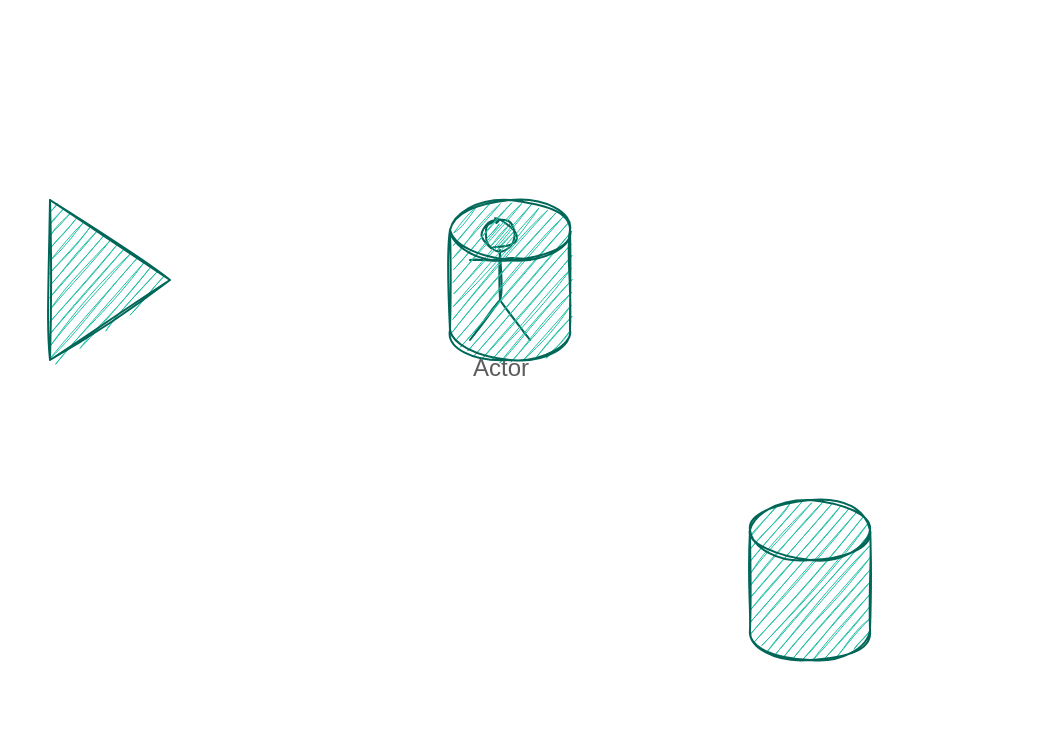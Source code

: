 <mxfile version="14.6.6" type="github">
  <diagram id="XPJJGq8JvylJrG_reSCE" name="Page-1">
    <mxGraphModel dx="820" dy="450" grid="1" gridSize="10" guides="1" tooltips="1" connect="1" arrows="1" fold="1" page="1" pageScale="1" pageWidth="850" pageHeight="1100" math="0" shadow="0">
      <root>
        <mxCell id="0" />
        <mxCell id="1" parent="0" />
        <mxCell id="P13Dc4svFs4EBlfDToGE-1" value="Actor" style="shape=umlActor;verticalLabelPosition=bottom;verticalAlign=top;html=1;outlineConnect=0;fillColor=#21C0A5;strokeColor=#006658;fontColor=#5C5C5C;sketch=1;" vertex="1" parent="1">
          <mxGeometry x="400" y="200" width="30" height="60" as="geometry" />
        </mxCell>
        <mxCell id="P13Dc4svFs4EBlfDToGE-2" value="" style="shape=cylinder3;whiteSpace=wrap;html=1;boundedLbl=1;backgroundOutline=1;size=15;fillColor=#21C0A5;strokeColor=#006658;fontColor=#5C5C5C;sketch=1;" vertex="1" parent="1">
          <mxGeometry x="390" y="190" width="60" height="80" as="geometry" />
        </mxCell>
        <mxCell id="P13Dc4svFs4EBlfDToGE-3" value="" style="triangle;whiteSpace=wrap;html=1;fillColor=#21C0A5;strokeColor=#006658;fontColor=#5C5C5C;sketch=1;" vertex="1" parent="1">
          <mxGeometry x="190" y="190" width="60" height="80" as="geometry" />
        </mxCell>
        <mxCell id="P13Dc4svFs4EBlfDToGE-4" value="" style="shape=image;verticalLabelPosition=bottom;verticalAlign=top;aspect=fixed;imageAspect=0;image=https://cdn.britannica.com/57/176357-050-EEAD19F6/Armenian-refugee-camp-Caucasus-1920.jpg;fillColor=#21C0A5;strokeColor=#006658;fontColor=#5C5C5C;sketch=1;" vertex="1" parent="1">
          <mxGeometry x="165" y="90" width="520" height="368" as="geometry" />
        </mxCell>
        <mxCell id="P13Dc4svFs4EBlfDToGE-5" value="" style="shape=cylinder3;whiteSpace=wrap;html=1;boundedLbl=1;backgroundOutline=1;size=15;fillColor=#21C0A5;strokeColor=#006658;fontColor=#5C5C5C;sketch=1;" vertex="1" parent="1">
          <mxGeometry x="540" y="340" width="60" height="80" as="geometry" />
        </mxCell>
      </root>
    </mxGraphModel>
  </diagram>
</mxfile>
